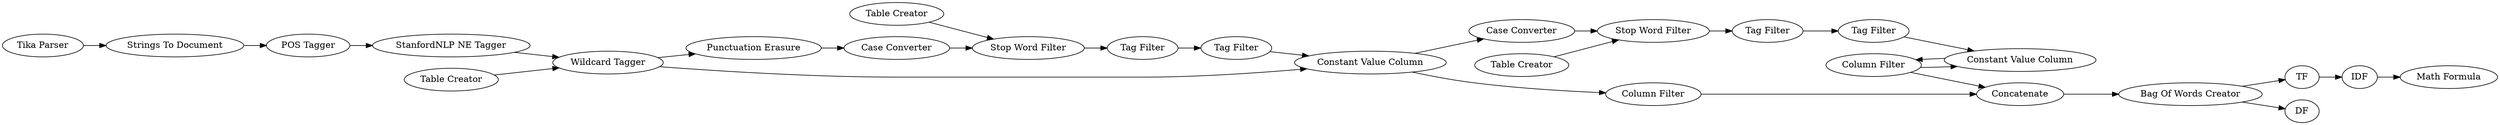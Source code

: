 digraph {
	37 -> 36
	4 -> 5
	29 -> 28
	23 -> 24
	17 -> 20
	10 -> 27
	28 -> 26
	16 -> 15
	20 -> 23
	12 -> 32
	26 -> 31
	24 -> 33
	25 -> 28
	10 -> 12
	5 -> 7
	33 -> 35
	24 -> 23
	15 -> 17
	12 -> 16
	9 -> 10
	7 -> 9
	11 -> 10
	31 -> 12
	32 -> 33
	36 -> 38
	35 -> 37
	35 -> 34
	19 -> 15
	27 -> 29
	27 [label="Punctuation Erasure"]
	7 [label="POS Tagger"]
	9 [label="StanfordNLP NE Tagger"]
	26 [label="Tag Filter"]
	17 [label="Tag Filter"]
	19 [label="Table Creator"]
	24 [label="Column Filter"]
	31 [label="Tag Filter"]
	15 [label="Stop Word Filter"]
	25 [label="Table Creator"]
	12 [label="Constant Value Column"]
	10 [label="Wildcard Tagger"]
	16 [label="Case Converter"]
	28 [label="Stop Word Filter"]
	11 [label="Table Creator"]
	4 [label="Tika Parser"]
	23 [label="Constant Value Column"]
	38 [label="Math Formula"]
	5 [label="Strings To Document"]
	20 [label="Tag Filter"]
	35 [label="Bag Of Words Creator"]
	34 [label=DF]
	29 [label="Case Converter"]
	36 [label=IDF]
	33 [label=Concatenate]
	32 [label="Column Filter"]
	37 [label=TF]
	rankdir=LR
}
